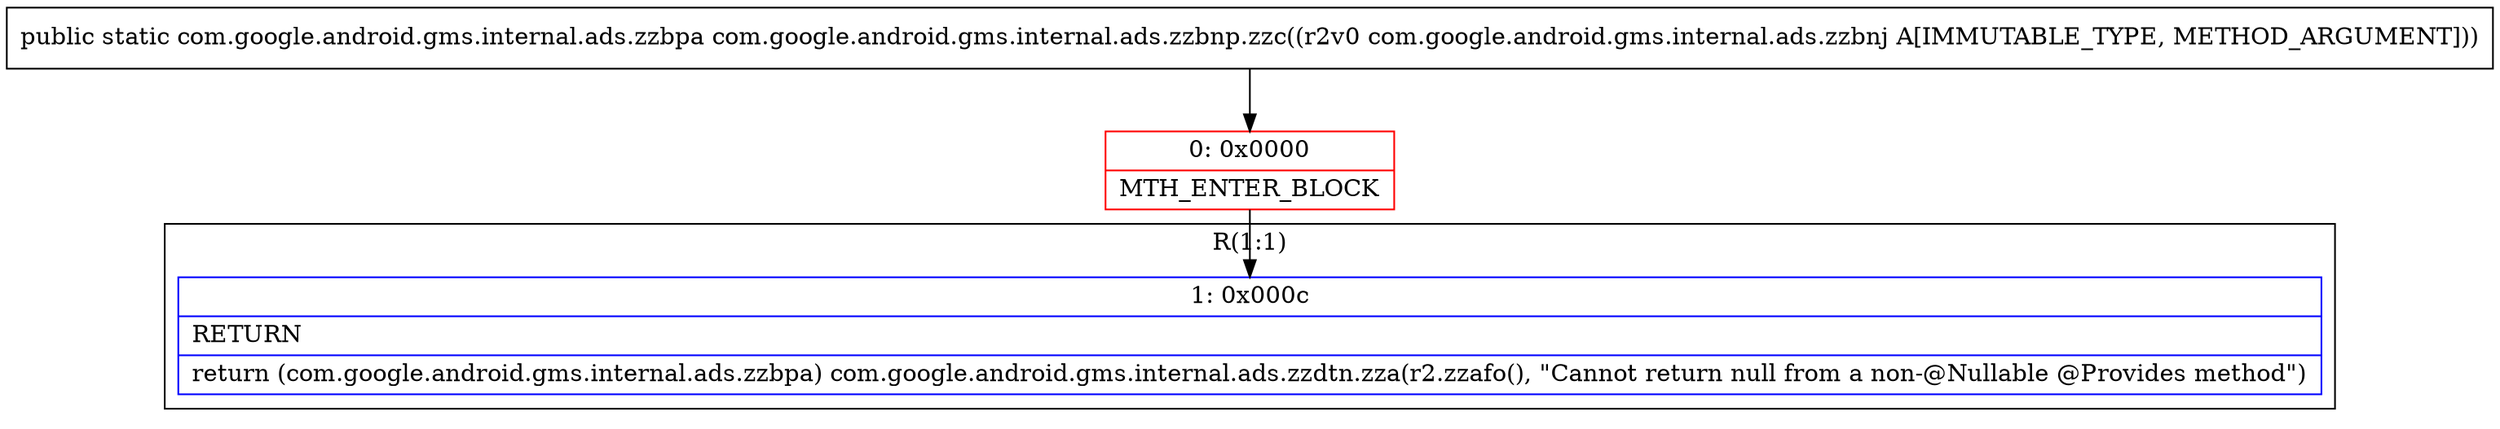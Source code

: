 digraph "CFG forcom.google.android.gms.internal.ads.zzbnp.zzc(Lcom\/google\/android\/gms\/internal\/ads\/zzbnj;)Lcom\/google\/android\/gms\/internal\/ads\/zzbpa;" {
subgraph cluster_Region_1756417011 {
label = "R(1:1)";
node [shape=record,color=blue];
Node_1 [shape=record,label="{1\:\ 0x000c|RETURN\l|return (com.google.android.gms.internal.ads.zzbpa) com.google.android.gms.internal.ads.zzdtn.zza(r2.zzafo(), \"Cannot return null from a non\-@Nullable @Provides method\")\l}"];
}
Node_0 [shape=record,color=red,label="{0\:\ 0x0000|MTH_ENTER_BLOCK\l}"];
MethodNode[shape=record,label="{public static com.google.android.gms.internal.ads.zzbpa com.google.android.gms.internal.ads.zzbnp.zzc((r2v0 com.google.android.gms.internal.ads.zzbnj A[IMMUTABLE_TYPE, METHOD_ARGUMENT])) }"];
MethodNode -> Node_0;
Node_0 -> Node_1;
}


